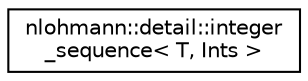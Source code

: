 digraph "Graphical Class Hierarchy"
{
 // LATEX_PDF_SIZE
  edge [fontname="Helvetica",fontsize="10",labelfontname="Helvetica",labelfontsize="10"];
  node [fontname="Helvetica",fontsize="10",shape=record];
  rankdir="LR";
  Node0 [label="nlohmann::detail::integer\l_sequence\< T, Ints \>",height=0.2,width=0.4,color="black", fillcolor="white", style="filled",URL="$structnlohmann_1_1detail_1_1integer__sequence.html",tooltip=" "];
}
